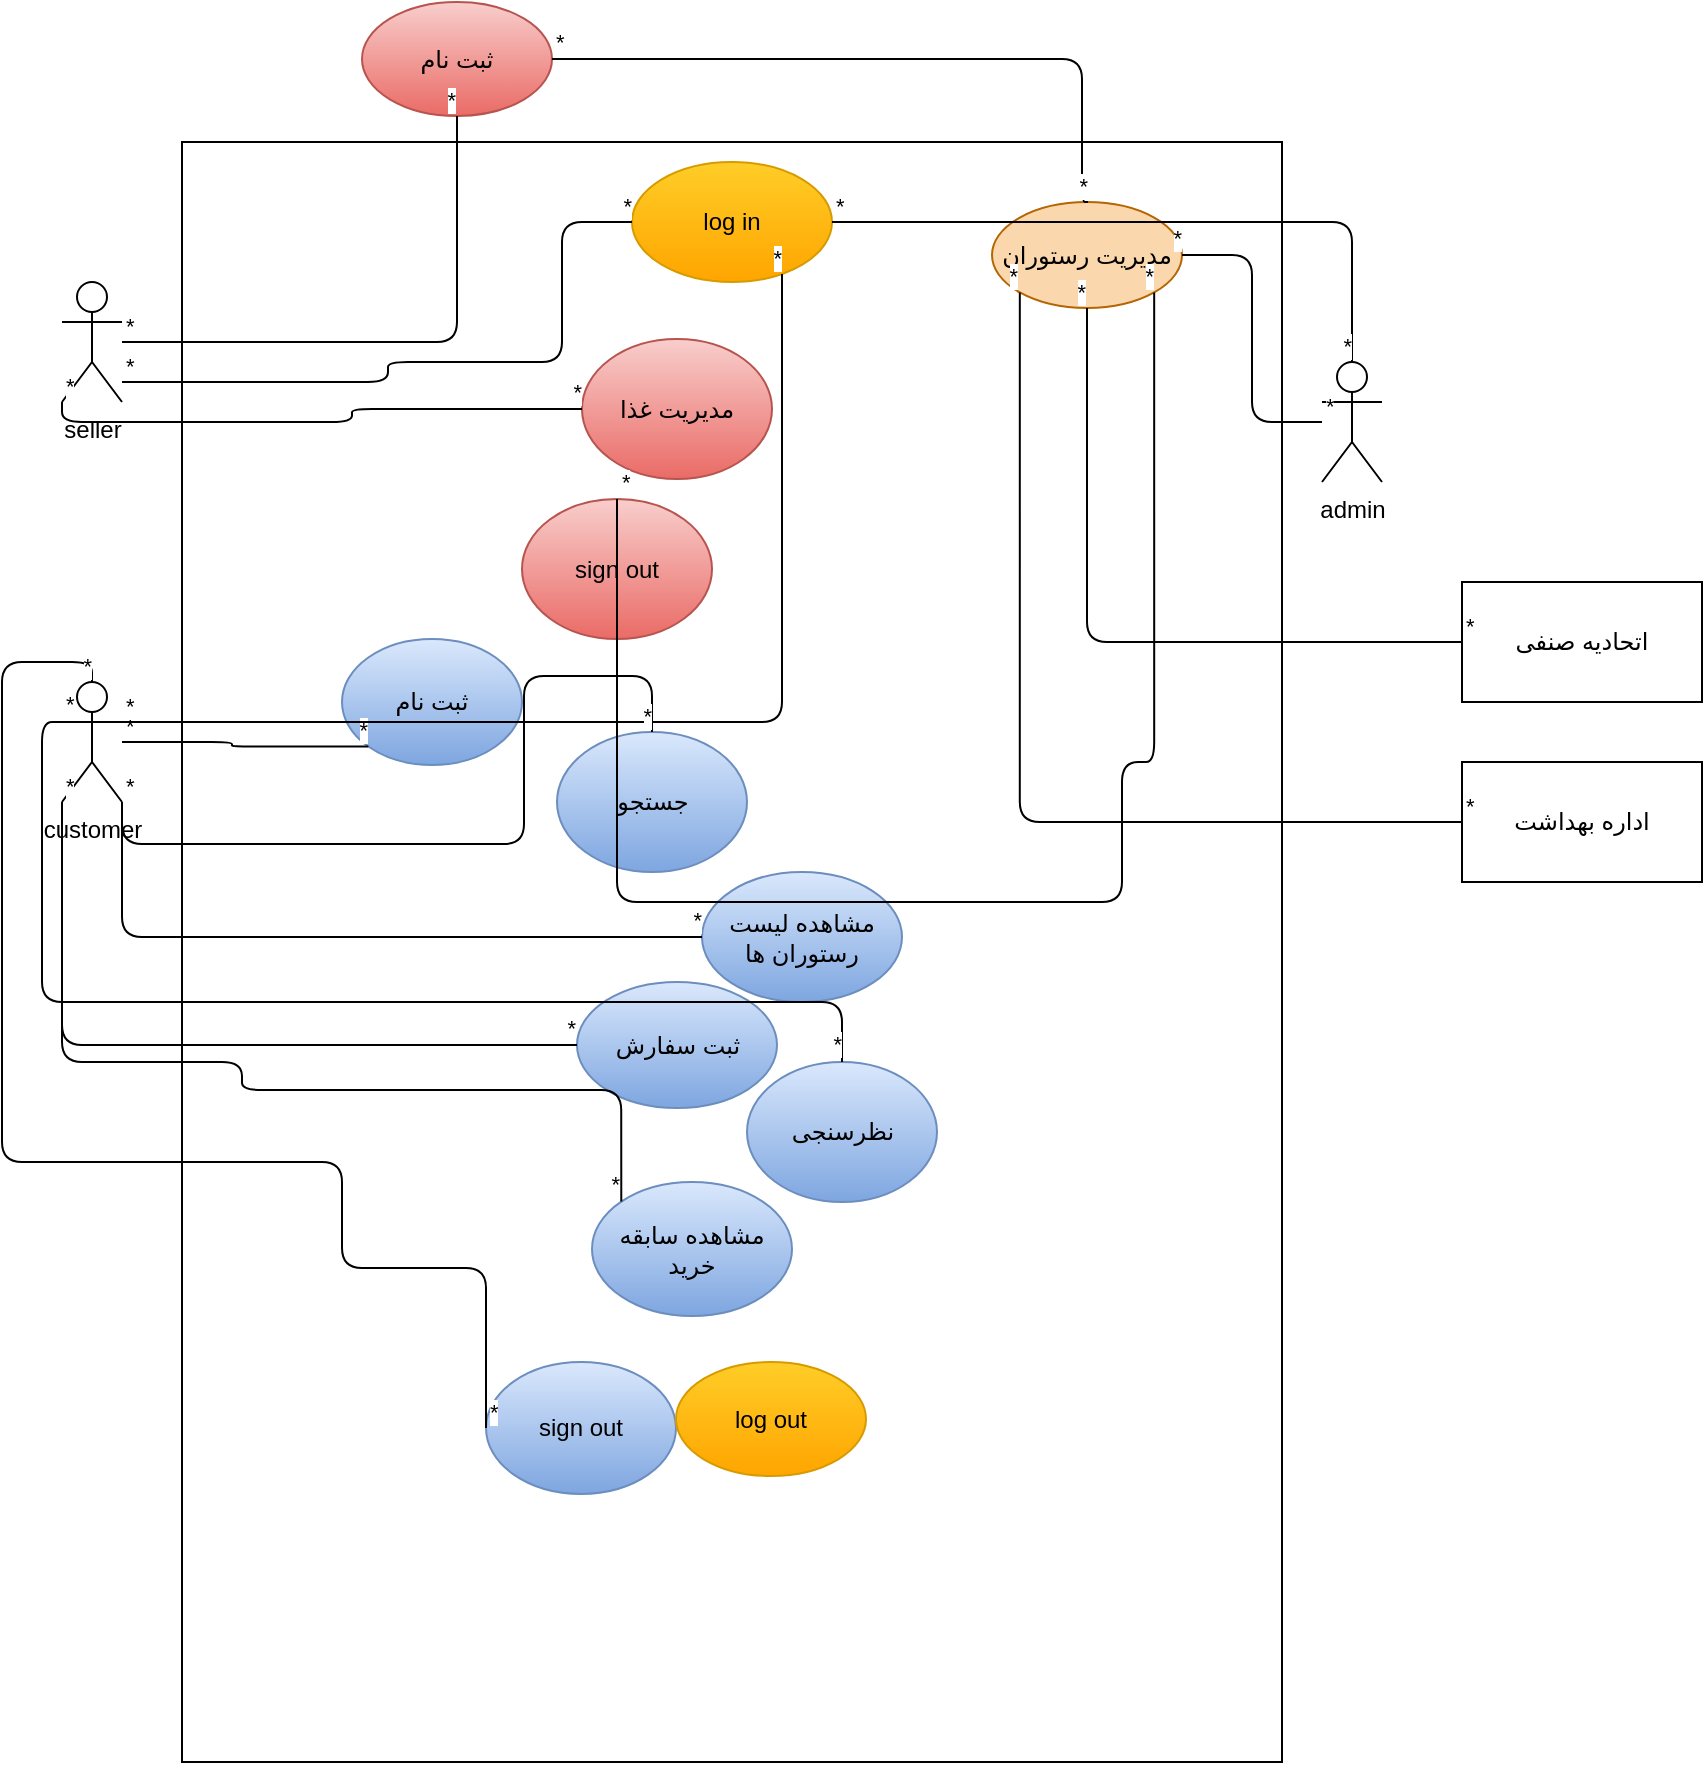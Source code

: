 <mxfile version="13.10.2" type="github">
  <diagram name="Page-1" id="e7e014a7-5840-1c2e-5031-d8a46d1fe8dd">
    <mxGraphModel dx="1038" dy="581" grid="1" gridSize="10" guides="1" tooltips="1" connect="1" arrows="1" fold="1" page="1" pageScale="1" pageWidth="1169" pageHeight="826" background="#ffffff" math="0" shadow="0">
      <root>
        <mxCell id="0" />
        <mxCell id="1" parent="0" />
        <mxCell id="Ti_cdP-LwR2GLxK3Q5Qu-41" value="" style="rounded=0;whiteSpace=wrap;html=1;" parent="1" vertex="1">
          <mxGeometry x="290" y="230" width="550" height="810" as="geometry" />
        </mxCell>
        <mxCell id="Ti_cdP-LwR2GLxK3Q5Qu-43" value="customer" style="shape=umlActor;verticalLabelPosition=bottom;verticalAlign=top;html=1;outlineConnect=0;" parent="1" vertex="1">
          <mxGeometry x="230" y="500" width="30" height="60" as="geometry" />
        </mxCell>
        <mxCell id="rXxGUh9YkXs_mze31AUG-1" value="ثبت نام" style="ellipse;whiteSpace=wrap;html=1;fillColor=#dae8fc;strokeColor=#6c8ebf;gradientColor=#7ea6e0;" parent="1" vertex="1">
          <mxGeometry x="370" y="478.5" width="90" height="63" as="geometry" />
        </mxCell>
        <mxCell id="Ti_cdP-LwR2GLxK3Q5Qu-42" value="seller" style="shape=umlActor;verticalLabelPosition=bottom;verticalAlign=top;html=1;outlineConnect=0;" parent="1" vertex="1">
          <mxGeometry x="230" y="300" width="30" height="60" as="geometry" />
        </mxCell>
        <mxCell id="rXxGUh9YkXs_mze31AUG-5" value="admin" style="shape=umlActor;verticalLabelPosition=bottom;verticalAlign=top;html=1;outlineConnect=0;" parent="1" vertex="1">
          <mxGeometry x="860" y="340" width="30" height="60" as="geometry" />
        </mxCell>
        <mxCell id="Jm9gUiOZweeL1IYtcXkK-2" value="log in" style="ellipse;whiteSpace=wrap;html=1;fillColor=#ffcd28;strokeColor=#d79b00;gradientColor=#ffa500;" parent="1" vertex="1">
          <mxGeometry x="515" y="240" width="100" height="60" as="geometry" />
        </mxCell>
        <mxCell id="oFaBCXIpXnut_KhmdDa9-3" value="مشاهده سابقه خرید" style="ellipse;whiteSpace=wrap;html=1;fillColor=#dae8fc;strokeColor=#6c8ebf;gradientColor=#7ea6e0;" vertex="1" parent="1">
          <mxGeometry x="495" y="750" width="100" height="67" as="geometry" />
        </mxCell>
        <mxCell id="oFaBCXIpXnut_KhmdDa9-5" value="اتحادیه صنفی" style="rounded=0;whiteSpace=wrap;html=1;" vertex="1" parent="1">
          <mxGeometry x="930" y="450" width="120" height="60" as="geometry" />
        </mxCell>
        <mxCell id="oFaBCXIpXnut_KhmdDa9-6" value="اداره بهداشت" style="rounded=0;whiteSpace=wrap;html=1;" vertex="1" parent="1">
          <mxGeometry x="930" y="540" width="120" height="60" as="geometry" />
        </mxCell>
        <mxCell id="oFaBCXIpXnut_KhmdDa9-7" value="مشاهده لیست رستوران ها" style="ellipse;whiteSpace=wrap;html=1;fillColor=#dae8fc;strokeColor=#6c8ebf;gradientColor=#7ea6e0;" vertex="1" parent="1">
          <mxGeometry x="550" y="595" width="100" height="65" as="geometry" />
        </mxCell>
        <mxCell id="oFaBCXIpXnut_KhmdDa9-9" style="edgeStyle=orthogonalEdgeStyle;rounded=0;orthogonalLoop=1;jettySize=auto;html=1;exitX=0.5;exitY=1;exitDx=0;exitDy=0;" edge="1" parent="1" source="oFaBCXIpXnut_KhmdDa9-7" target="oFaBCXIpXnut_KhmdDa9-7">
          <mxGeometry relative="1" as="geometry" />
        </mxCell>
        <mxCell id="oFaBCXIpXnut_KhmdDa9-12" value="ثبت سفارش" style="ellipse;whiteSpace=wrap;html=1;fillColor=#dae8fc;strokeColor=#6c8ebf;gradientColor=#7ea6e0;" vertex="1" parent="1">
          <mxGeometry x="487.5" y="650" width="100" height="63" as="geometry" />
        </mxCell>
        <mxCell id="oFaBCXIpXnut_KhmdDa9-16" value="نظرسنجی" style="ellipse;whiteSpace=wrap;html=1;fillColor=#dae8fc;strokeColor=#6c8ebf;gradientColor=#7ea6e0;" vertex="1" parent="1">
          <mxGeometry x="572.5" y="690" width="95" height="70" as="geometry" />
        </mxCell>
        <mxCell id="oFaBCXIpXnut_KhmdDa9-20" value="sign out" style="ellipse;whiteSpace=wrap;html=1;fillColor=#dae8fc;strokeColor=#6c8ebf;gradientColor=#7ea6e0;" vertex="1" parent="1">
          <mxGeometry x="442" y="840" width="95" height="66" as="geometry" />
        </mxCell>
        <mxCell id="oFaBCXIpXnut_KhmdDa9-21" value="جستجو" style="ellipse;whiteSpace=wrap;html=1;fillColor=#dae8fc;strokeColor=#6c8ebf;gradientColor=#7ea6e0;" vertex="1" parent="1">
          <mxGeometry x="477.5" y="525" width="95" height="70" as="geometry" />
        </mxCell>
        <mxCell id="oFaBCXIpXnut_KhmdDa9-22" value="مدیریت غذا" style="ellipse;whiteSpace=wrap;html=1;fillColor=#f8cecc;strokeColor=#b85450;gradientColor=#ea6b66;" vertex="1" parent="1">
          <mxGeometry x="490" y="328.5" width="95" height="70" as="geometry" />
        </mxCell>
        <mxCell id="oFaBCXIpXnut_KhmdDa9-25" value="ثبت نام" style="ellipse;whiteSpace=wrap;html=1;fillColor=#f8cecc;strokeColor=#b85450;gradientColor=#ea6b66;" vertex="1" parent="1">
          <mxGeometry x="380" y="160" width="95" height="57" as="geometry" />
        </mxCell>
        <mxCell id="oFaBCXIpXnut_KhmdDa9-54" value="مدیریت رستوران" style="ellipse;whiteSpace=wrap;html=1;fillColor=#fad7ac;strokeColor=#b46504;" vertex="1" parent="1">
          <mxGeometry x="695" y="260" width="95" height="53" as="geometry" />
        </mxCell>
        <mxCell id="oFaBCXIpXnut_KhmdDa9-55" value="log out" style="ellipse;whiteSpace=wrap;html=1;fillColor=#ffcd28;strokeColor=#d79b00;gradientColor=#ffa500;" vertex="1" parent="1">
          <mxGeometry x="537" y="840" width="95" height="57" as="geometry" />
        </mxCell>
        <mxCell id="tuV4X_k9Qu2jWLp6rywg-1" value="" style="endArrow=none;html=1;edgeStyle=orthogonalEdgeStyle;" edge="1" parent="1" source="Ti_cdP-LwR2GLxK3Q5Qu-42" target="oFaBCXIpXnut_KhmdDa9-25">
          <mxGeometry relative="1" as="geometry">
            <mxPoint x="260" y="340" as="sourcePoint" />
            <mxPoint x="420" y="340" as="targetPoint" />
          </mxGeometry>
        </mxCell>
        <mxCell id="tuV4X_k9Qu2jWLp6rywg-2" value="*" style="edgeLabel;resizable=0;html=1;align=left;verticalAlign=bottom;" connectable="0" vertex="1" parent="tuV4X_k9Qu2jWLp6rywg-1">
          <mxGeometry x="-1" relative="1" as="geometry" />
        </mxCell>
        <mxCell id="tuV4X_k9Qu2jWLp6rywg-3" value="*" style="edgeLabel;resizable=0;html=1;align=right;verticalAlign=bottom;" connectable="0" vertex="1" parent="tuV4X_k9Qu2jWLp6rywg-1">
          <mxGeometry x="1" relative="1" as="geometry" />
        </mxCell>
        <mxCell id="oFaBCXIpXnut_KhmdDa9-77" value="" style="endArrow=none;html=1;edgeStyle=orthogonalEdgeStyle;entryX=0;entryY=1;entryDx=0;entryDy=0;" edge="1" parent="1" source="Ti_cdP-LwR2GLxK3Q5Qu-43" target="rXxGUh9YkXs_mze31AUG-1">
          <mxGeometry relative="1" as="geometry">
            <mxPoint x="260" y="540" as="sourcePoint" />
            <mxPoint x="420" y="540" as="targetPoint" />
          </mxGeometry>
        </mxCell>
        <mxCell id="oFaBCXIpXnut_KhmdDa9-78" value="*" style="edgeLabel;resizable=0;html=1;align=left;verticalAlign=bottom;" connectable="0" vertex="1" parent="oFaBCXIpXnut_KhmdDa9-77">
          <mxGeometry x="-1" relative="1" as="geometry" />
        </mxCell>
        <mxCell id="oFaBCXIpXnut_KhmdDa9-79" value="*" style="edgeLabel;resizable=0;html=1;align=right;verticalAlign=bottom;" connectable="0" vertex="1" parent="oFaBCXIpXnut_KhmdDa9-77">
          <mxGeometry x="1" relative="1" as="geometry" />
        </mxCell>
        <mxCell id="oFaBCXIpXnut_KhmdDa9-80" value="" style="endArrow=none;html=1;edgeStyle=orthogonalEdgeStyle;" edge="1" parent="1" source="oFaBCXIpXnut_KhmdDa9-25">
          <mxGeometry relative="1" as="geometry">
            <mxPoint x="520" y="313" as="sourcePoint" />
            <mxPoint x="743" y="260" as="targetPoint" />
            <Array as="points">
              <mxPoint x="740" y="189" />
              <mxPoint x="740" y="260" />
              <mxPoint x="743" y="260" />
            </Array>
          </mxGeometry>
        </mxCell>
        <mxCell id="oFaBCXIpXnut_KhmdDa9-81" value="*" style="edgeLabel;resizable=0;html=1;align=left;verticalAlign=bottom;" connectable="0" vertex="1" parent="oFaBCXIpXnut_KhmdDa9-80">
          <mxGeometry x="-1" relative="1" as="geometry" />
        </mxCell>
        <mxCell id="oFaBCXIpXnut_KhmdDa9-82" value="*" style="edgeLabel;resizable=0;html=1;align=right;verticalAlign=bottom;" connectable="0" vertex="1" parent="oFaBCXIpXnut_KhmdDa9-80">
          <mxGeometry x="1" relative="1" as="geometry" />
        </mxCell>
        <mxCell id="oFaBCXIpXnut_KhmdDa9-83" value="" style="endArrow=none;html=1;edgeStyle=orthogonalEdgeStyle;entryX=1;entryY=0.5;entryDx=0;entryDy=0;" edge="1" parent="1" source="rXxGUh9YkXs_mze31AUG-5" target="oFaBCXIpXnut_KhmdDa9-54">
          <mxGeometry relative="1" as="geometry">
            <mxPoint x="637.5" y="361.5" as="sourcePoint" />
            <mxPoint x="790" y="340" as="targetPoint" />
          </mxGeometry>
        </mxCell>
        <mxCell id="oFaBCXIpXnut_KhmdDa9-84" value="*" style="edgeLabel;resizable=0;html=1;align=left;verticalAlign=bottom;" connectable="0" vertex="1" parent="oFaBCXIpXnut_KhmdDa9-83">
          <mxGeometry x="-1" relative="1" as="geometry" />
        </mxCell>
        <mxCell id="oFaBCXIpXnut_KhmdDa9-85" value="*" style="edgeLabel;resizable=0;html=1;align=right;verticalAlign=bottom;" connectable="0" vertex="1" parent="oFaBCXIpXnut_KhmdDa9-83">
          <mxGeometry x="1" relative="1" as="geometry" />
        </mxCell>
        <mxCell id="oFaBCXIpXnut_KhmdDa9-86" value="" style="endArrow=none;html=1;edgeStyle=orthogonalEdgeStyle;entryX=0.5;entryY=1;entryDx=0;entryDy=0;" edge="1" parent="1" source="oFaBCXIpXnut_KhmdDa9-5" target="oFaBCXIpXnut_KhmdDa9-54">
          <mxGeometry relative="1" as="geometry">
            <mxPoint x="625" y="381.5" as="sourcePoint" />
            <mxPoint x="777.5" y="360" as="targetPoint" />
          </mxGeometry>
        </mxCell>
        <mxCell id="oFaBCXIpXnut_KhmdDa9-87" value="*" style="edgeLabel;resizable=0;html=1;align=left;verticalAlign=bottom;" connectable="0" vertex="1" parent="oFaBCXIpXnut_KhmdDa9-86">
          <mxGeometry x="-1" relative="1" as="geometry" />
        </mxCell>
        <mxCell id="oFaBCXIpXnut_KhmdDa9-88" value="*" style="edgeLabel;resizable=0;html=1;align=right;verticalAlign=bottom;" connectable="0" vertex="1" parent="oFaBCXIpXnut_KhmdDa9-86">
          <mxGeometry x="1" relative="1" as="geometry" />
        </mxCell>
        <mxCell id="oFaBCXIpXnut_KhmdDa9-89" value="" style="endArrow=none;html=1;edgeStyle=orthogonalEdgeStyle;entryX=0;entryY=1;entryDx=0;entryDy=0;exitX=0;exitY=0.5;exitDx=0;exitDy=0;" edge="1" parent="1" source="oFaBCXIpXnut_KhmdDa9-6" target="oFaBCXIpXnut_KhmdDa9-54">
          <mxGeometry relative="1" as="geometry">
            <mxPoint x="580" y="361.5" as="sourcePoint" />
            <mxPoint x="732.5" y="340" as="targetPoint" />
          </mxGeometry>
        </mxCell>
        <mxCell id="oFaBCXIpXnut_KhmdDa9-90" value="*" style="edgeLabel;resizable=0;html=1;align=left;verticalAlign=bottom;" connectable="0" vertex="1" parent="oFaBCXIpXnut_KhmdDa9-89">
          <mxGeometry x="-1" relative="1" as="geometry" />
        </mxCell>
        <mxCell id="oFaBCXIpXnut_KhmdDa9-91" value="*" style="edgeLabel;resizable=0;html=1;align=right;verticalAlign=bottom;" connectable="0" vertex="1" parent="oFaBCXIpXnut_KhmdDa9-89">
          <mxGeometry x="1" relative="1" as="geometry" />
        </mxCell>
        <mxCell id="oFaBCXIpXnut_KhmdDa9-92" value="" style="endArrow=none;html=1;edgeStyle=orthogonalEdgeStyle;" edge="1" parent="1" source="Jm9gUiOZweeL1IYtcXkK-2" target="rXxGUh9YkXs_mze31AUG-5">
          <mxGeometry relative="1" as="geometry">
            <mxPoint x="650" y="410.75" as="sourcePoint" />
            <mxPoint x="802.5" y="389.25" as="targetPoint" />
          </mxGeometry>
        </mxCell>
        <mxCell id="oFaBCXIpXnut_KhmdDa9-93" value="*" style="edgeLabel;resizable=0;html=1;align=left;verticalAlign=bottom;" connectable="0" vertex="1" parent="oFaBCXIpXnut_KhmdDa9-92">
          <mxGeometry x="-1" relative="1" as="geometry" />
        </mxCell>
        <mxCell id="oFaBCXIpXnut_KhmdDa9-94" value="*" style="edgeLabel;resizable=0;html=1;align=right;verticalAlign=bottom;" connectable="0" vertex="1" parent="oFaBCXIpXnut_KhmdDa9-92">
          <mxGeometry x="1" relative="1" as="geometry" />
        </mxCell>
        <mxCell id="oFaBCXIpXnut_KhmdDa9-95" value="" style="endArrow=none;html=1;edgeStyle=orthogonalEdgeStyle;entryX=0;entryY=0.5;entryDx=0;entryDy=0;" edge="1" parent="1" source="Ti_cdP-LwR2GLxK3Q5Qu-42" target="Jm9gUiOZweeL1IYtcXkK-2">
          <mxGeometry relative="1" as="geometry">
            <mxPoint x="302.5" y="260" as="sourcePoint" />
            <mxPoint x="455" y="238.5" as="targetPoint" />
            <Array as="points">
              <mxPoint x="393" y="350" />
              <mxPoint x="393" y="340" />
              <mxPoint x="480" y="340" />
              <mxPoint x="480" y="270" />
            </Array>
          </mxGeometry>
        </mxCell>
        <mxCell id="oFaBCXIpXnut_KhmdDa9-96" value="*" style="edgeLabel;resizable=0;html=1;align=left;verticalAlign=bottom;" connectable="0" vertex="1" parent="oFaBCXIpXnut_KhmdDa9-95">
          <mxGeometry x="-1" relative="1" as="geometry" />
        </mxCell>
        <mxCell id="oFaBCXIpXnut_KhmdDa9-97" value="*" style="edgeLabel;resizable=0;html=1;align=right;verticalAlign=bottom;" connectable="0" vertex="1" parent="oFaBCXIpXnut_KhmdDa9-95">
          <mxGeometry x="1" relative="1" as="geometry" />
        </mxCell>
        <mxCell id="oFaBCXIpXnut_KhmdDa9-98" value="" style="endArrow=none;html=1;edgeStyle=orthogonalEdgeStyle;" edge="1" parent="1" source="Ti_cdP-LwR2GLxK3Q5Qu-43" target="Jm9gUiOZweeL1IYtcXkK-2">
          <mxGeometry relative="1" as="geometry">
            <mxPoint x="450" y="381.5" as="sourcePoint" />
            <mxPoint x="602.5" y="360" as="targetPoint" />
            <Array as="points">
              <mxPoint x="590" y="520" />
            </Array>
          </mxGeometry>
        </mxCell>
        <mxCell id="oFaBCXIpXnut_KhmdDa9-99" value="*" style="edgeLabel;resizable=0;html=1;align=left;verticalAlign=bottom;" connectable="0" vertex="1" parent="oFaBCXIpXnut_KhmdDa9-98">
          <mxGeometry x="-1" relative="1" as="geometry" />
        </mxCell>
        <mxCell id="oFaBCXIpXnut_KhmdDa9-100" value="*" style="edgeLabel;resizable=0;html=1;align=right;verticalAlign=bottom;" connectable="0" vertex="1" parent="oFaBCXIpXnut_KhmdDa9-98">
          <mxGeometry x="1" relative="1" as="geometry" />
        </mxCell>
        <mxCell id="oFaBCXIpXnut_KhmdDa9-107" value="" style="endArrow=none;html=1;edgeStyle=orthogonalEdgeStyle;exitX=1;exitY=1;exitDx=0;exitDy=0;exitPerimeter=0;" edge="1" parent="1" source="Ti_cdP-LwR2GLxK3Q5Qu-43" target="oFaBCXIpXnut_KhmdDa9-21">
          <mxGeometry relative="1" as="geometry">
            <mxPoint x="307.5" y="580.75" as="sourcePoint" />
            <mxPoint x="460" y="559.25" as="targetPoint" />
            <Array as="points">
              <mxPoint x="260" y="581" />
              <mxPoint x="461" y="581" />
              <mxPoint x="461" y="497" />
            </Array>
          </mxGeometry>
        </mxCell>
        <mxCell id="oFaBCXIpXnut_KhmdDa9-108" value="*" style="edgeLabel;resizable=0;html=1;align=left;verticalAlign=bottom;" connectable="0" vertex="1" parent="oFaBCXIpXnut_KhmdDa9-107">
          <mxGeometry x="-1" relative="1" as="geometry" />
        </mxCell>
        <mxCell id="oFaBCXIpXnut_KhmdDa9-109" value="*" style="edgeLabel;resizable=0;html=1;align=right;verticalAlign=bottom;" connectable="0" vertex="1" parent="oFaBCXIpXnut_KhmdDa9-107">
          <mxGeometry x="1" relative="1" as="geometry" />
        </mxCell>
        <mxCell id="oFaBCXIpXnut_KhmdDa9-110" value="" style="endArrow=none;html=1;edgeStyle=orthogonalEdgeStyle;entryX=0;entryY=0.5;entryDx=0;entryDy=0;exitX=1;exitY=1;exitDx=0;exitDy=0;exitPerimeter=0;" edge="1" parent="1" source="Ti_cdP-LwR2GLxK3Q5Qu-43" target="oFaBCXIpXnut_KhmdDa9-7">
          <mxGeometry relative="1" as="geometry">
            <mxPoint x="338.75" y="610.5" as="sourcePoint" />
            <mxPoint x="491.25" y="589" as="targetPoint" />
          </mxGeometry>
        </mxCell>
        <mxCell id="oFaBCXIpXnut_KhmdDa9-111" value="*" style="edgeLabel;resizable=0;html=1;align=left;verticalAlign=bottom;" connectable="0" vertex="1" parent="oFaBCXIpXnut_KhmdDa9-110">
          <mxGeometry x="-1" relative="1" as="geometry" />
        </mxCell>
        <mxCell id="oFaBCXIpXnut_KhmdDa9-112" value="*" style="edgeLabel;resizable=0;html=1;align=right;verticalAlign=bottom;" connectable="0" vertex="1" parent="oFaBCXIpXnut_KhmdDa9-110">
          <mxGeometry x="1" relative="1" as="geometry" />
        </mxCell>
        <mxCell id="oFaBCXIpXnut_KhmdDa9-113" value="" style="endArrow=none;html=1;edgeStyle=orthogonalEdgeStyle;entryX=0;entryY=0.5;entryDx=0;entryDy=0;exitX=0;exitY=1;exitDx=0;exitDy=0;exitPerimeter=0;" edge="1" parent="1" source="Ti_cdP-LwR2GLxK3Q5Qu-42" target="oFaBCXIpXnut_KhmdDa9-22">
          <mxGeometry relative="1" as="geometry">
            <mxPoint x="320" y="390" as="sourcePoint" />
            <mxPoint x="472.5" y="368.5" as="targetPoint" />
          </mxGeometry>
        </mxCell>
        <mxCell id="oFaBCXIpXnut_KhmdDa9-114" value="*" style="edgeLabel;resizable=0;html=1;align=left;verticalAlign=bottom;" connectable="0" vertex="1" parent="oFaBCXIpXnut_KhmdDa9-113">
          <mxGeometry x="-1" relative="1" as="geometry" />
        </mxCell>
        <mxCell id="oFaBCXIpXnut_KhmdDa9-115" value="*" style="edgeLabel;resizable=0;html=1;align=right;verticalAlign=bottom;" connectable="0" vertex="1" parent="oFaBCXIpXnut_KhmdDa9-113">
          <mxGeometry x="1" relative="1" as="geometry" />
        </mxCell>
        <mxCell id="oFaBCXIpXnut_KhmdDa9-116" value="" style="endArrow=none;html=1;edgeStyle=orthogonalEdgeStyle;entryX=0;entryY=0.5;entryDx=0;entryDy=0;exitX=0;exitY=1;exitDx=0;exitDy=0;exitPerimeter=0;" edge="1" parent="1" source="Ti_cdP-LwR2GLxK3Q5Qu-43" target="oFaBCXIpXnut_KhmdDa9-12">
          <mxGeometry relative="1" as="geometry">
            <mxPoint x="230" y="610" as="sourcePoint" />
            <mxPoint x="460" y="650" as="targetPoint" />
          </mxGeometry>
        </mxCell>
        <mxCell id="oFaBCXIpXnut_KhmdDa9-117" value="*" style="edgeLabel;resizable=0;html=1;align=left;verticalAlign=bottom;" connectable="0" vertex="1" parent="oFaBCXIpXnut_KhmdDa9-116">
          <mxGeometry x="-1" relative="1" as="geometry" />
        </mxCell>
        <mxCell id="oFaBCXIpXnut_KhmdDa9-118" value="*" style="edgeLabel;resizable=0;html=1;align=right;verticalAlign=bottom;" connectable="0" vertex="1" parent="oFaBCXIpXnut_KhmdDa9-116">
          <mxGeometry x="1" relative="1" as="geometry" />
        </mxCell>
        <mxCell id="oFaBCXIpXnut_KhmdDa9-119" value="" style="endArrow=none;html=1;edgeStyle=orthogonalEdgeStyle;exitX=0;exitY=0.333;exitDx=0;exitDy=0;exitPerimeter=0;" edge="1" parent="1" source="Ti_cdP-LwR2GLxK3Q5Qu-43" target="oFaBCXIpXnut_KhmdDa9-16">
          <mxGeometry relative="1" as="geometry">
            <mxPoint x="170" y="710" as="sourcePoint" />
            <mxPoint x="452.5" y="690" as="targetPoint" />
            <Array as="points">
              <mxPoint x="220" y="520" />
              <mxPoint x="220" y="660" />
            </Array>
          </mxGeometry>
        </mxCell>
        <mxCell id="oFaBCXIpXnut_KhmdDa9-120" value="*" style="edgeLabel;resizable=0;html=1;align=left;verticalAlign=bottom;" connectable="0" vertex="1" parent="oFaBCXIpXnut_KhmdDa9-119">
          <mxGeometry x="-1" relative="1" as="geometry" />
        </mxCell>
        <mxCell id="oFaBCXIpXnut_KhmdDa9-121" value="*" style="edgeLabel;resizable=0;html=1;align=right;verticalAlign=bottom;" connectable="0" vertex="1" parent="oFaBCXIpXnut_KhmdDa9-119">
          <mxGeometry x="1" relative="1" as="geometry" />
        </mxCell>
        <mxCell id="pc0vUSmK053TGXaoFTJn-1" value="sign out" style="ellipse;whiteSpace=wrap;html=1;fillColor=#f8cecc;strokeColor=#b85450;gradientColor=#ea6b66;" vertex="1" parent="1">
          <mxGeometry x="460" y="408.5" width="95" height="70" as="geometry" />
        </mxCell>
        <mxCell id="oFaBCXIpXnut_KhmdDa9-122" value="" style="endArrow=none;html=1;edgeStyle=orthogonalEdgeStyle;entryX=0;entryY=0;entryDx=0;entryDy=0;exitX=0;exitY=1;exitDx=0;exitDy=0;exitPerimeter=0;" edge="1" parent="1" source="Ti_cdP-LwR2GLxK3Q5Qu-43" target="oFaBCXIpXnut_KhmdDa9-3">
          <mxGeometry relative="1" as="geometry">
            <mxPoint x="280" y="794.25" as="sourcePoint" />
            <mxPoint x="432.5" y="772.75" as="targetPoint" />
            <Array as="points">
              <mxPoint x="230" y="690" />
              <mxPoint x="320" y="690" />
              <mxPoint x="320" y="704" />
              <mxPoint x="509" y="704" />
            </Array>
          </mxGeometry>
        </mxCell>
        <mxCell id="oFaBCXIpXnut_KhmdDa9-123" value="*" style="edgeLabel;resizable=0;html=1;align=left;verticalAlign=bottom;" connectable="0" vertex="1" parent="oFaBCXIpXnut_KhmdDa9-122">
          <mxGeometry x="-1" relative="1" as="geometry" />
        </mxCell>
        <mxCell id="oFaBCXIpXnut_KhmdDa9-124" value="*" style="edgeLabel;resizable=0;html=1;align=right;verticalAlign=bottom;" connectable="0" vertex="1" parent="oFaBCXIpXnut_KhmdDa9-122">
          <mxGeometry x="1" relative="1" as="geometry" />
        </mxCell>
        <mxCell id="oFaBCXIpXnut_KhmdDa9-125" value="" style="endArrow=none;html=1;edgeStyle=orthogonalEdgeStyle;exitX=0;exitY=0.5;exitDx=0;exitDy=0;entryX=0.5;entryY=0;entryDx=0;entryDy=0;entryPerimeter=0;" edge="1" parent="1" source="oFaBCXIpXnut_KhmdDa9-20" target="Ti_cdP-LwR2GLxK3Q5Qu-43">
          <mxGeometry relative="1" as="geometry">
            <mxPoint x="307.5" y="781.5" as="sourcePoint" />
            <mxPoint x="460" y="760" as="targetPoint" />
            <Array as="points">
              <mxPoint x="370" y="793" />
              <mxPoint x="370" y="740" />
              <mxPoint x="200" y="740" />
              <mxPoint x="200" y="490" />
              <mxPoint x="245" y="490" />
            </Array>
          </mxGeometry>
        </mxCell>
        <mxCell id="oFaBCXIpXnut_KhmdDa9-126" value="*" style="edgeLabel;resizable=0;html=1;align=left;verticalAlign=bottom;" connectable="0" vertex="1" parent="oFaBCXIpXnut_KhmdDa9-125">
          <mxGeometry x="-1" relative="1" as="geometry" />
        </mxCell>
        <mxCell id="oFaBCXIpXnut_KhmdDa9-127" value="*" style="edgeLabel;resizable=0;html=1;align=right;verticalAlign=bottom;" connectable="0" vertex="1" parent="oFaBCXIpXnut_KhmdDa9-125">
          <mxGeometry x="1" relative="1" as="geometry" />
        </mxCell>
        <mxCell id="oFaBCXIpXnut_KhmdDa9-131" value="" style="endArrow=none;html=1;edgeStyle=orthogonalEdgeStyle;entryX=1;entryY=1;entryDx=0;entryDy=0;exitX=0.5;exitY=0;exitDx=0;exitDy=0;" edge="1" parent="1" source="pc0vUSmK053TGXaoFTJn-1" target="oFaBCXIpXnut_KhmdDa9-54">
          <mxGeometry relative="1" as="geometry">
            <mxPoint x="671.25" y="521.5" as="sourcePoint" />
            <mxPoint x="823.75" y="500" as="targetPoint" />
            <Array as="points">
              <mxPoint x="760" y="610" />
              <mxPoint x="760" y="540" />
              <mxPoint x="776" y="540" />
            </Array>
          </mxGeometry>
        </mxCell>
        <mxCell id="oFaBCXIpXnut_KhmdDa9-132" value="*" style="edgeLabel;resizable=0;html=1;align=left;verticalAlign=bottom;" connectable="0" vertex="1" parent="oFaBCXIpXnut_KhmdDa9-131">
          <mxGeometry x="-1" relative="1" as="geometry" />
        </mxCell>
        <mxCell id="oFaBCXIpXnut_KhmdDa9-133" value="*" style="edgeLabel;resizable=0;html=1;align=right;verticalAlign=bottom;" connectable="0" vertex="1" parent="oFaBCXIpXnut_KhmdDa9-131">
          <mxGeometry x="1" relative="1" as="geometry" />
        </mxCell>
      </root>
    </mxGraphModel>
  </diagram>
</mxfile>

